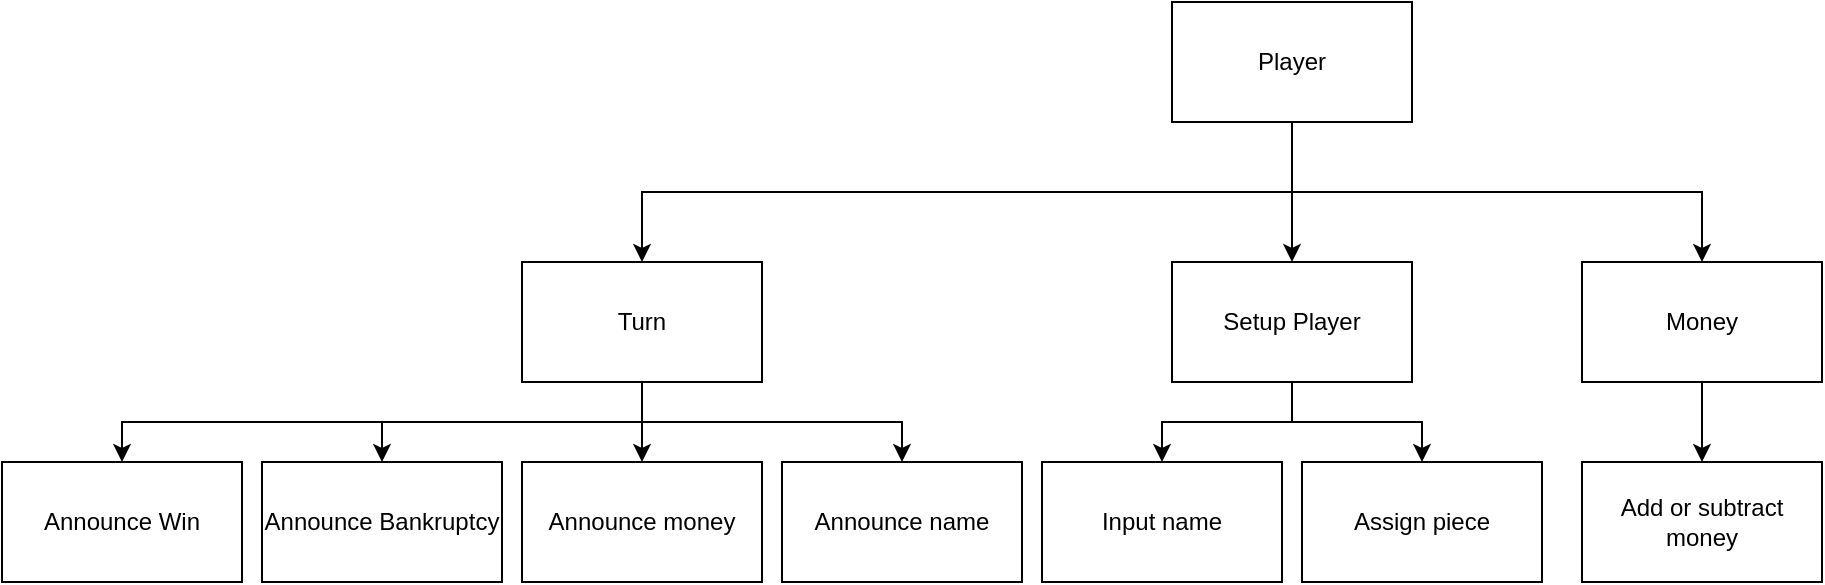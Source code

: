 <mxfile version="27.0.4">
  <diagram name="Page-1" id="nDApOtObP3FXx8HXPIHz">
    <mxGraphModel dx="2138" dy="744" grid="1" gridSize="10" guides="1" tooltips="1" connect="1" arrows="1" fold="1" page="1" pageScale="1" pageWidth="1169" pageHeight="827" math="0" shadow="0">
      <root>
        <mxCell id="0" />
        <mxCell id="1" parent="0" />
        <mxCell id="t4Twzz2cDv3gYWtZwyis-13" style="edgeStyle=orthogonalEdgeStyle;rounded=0;orthogonalLoop=1;jettySize=auto;html=1;exitX=0.5;exitY=1;exitDx=0;exitDy=0;entryX=0.5;entryY=0;entryDx=0;entryDy=0;" parent="1" source="t4Twzz2cDv3gYWtZwyis-1" target="t4Twzz2cDv3gYWtZwyis-7" edge="1">
          <mxGeometry relative="1" as="geometry" />
        </mxCell>
        <mxCell id="t4Twzz2cDv3gYWtZwyis-18" style="edgeStyle=orthogonalEdgeStyle;rounded=0;orthogonalLoop=1;jettySize=auto;html=1;exitX=0.5;exitY=1;exitDx=0;exitDy=0;entryX=0.5;entryY=0;entryDx=0;entryDy=0;" parent="1" source="t4Twzz2cDv3gYWtZwyis-1" target="t4Twzz2cDv3gYWtZwyis-17" edge="1">
          <mxGeometry relative="1" as="geometry" />
        </mxCell>
        <mxCell id="t4Twzz2cDv3gYWtZwyis-1" value="Player" style="rounded=0;whiteSpace=wrap;html=1;" parent="1" vertex="1">
          <mxGeometry x="435" y="150" width="120" height="60" as="geometry" />
        </mxCell>
        <mxCell id="t4Twzz2cDv3gYWtZwyis-3" value="" style="endArrow=classic;html=1;rounded=0;exitX=0.5;exitY=1;exitDx=0;exitDy=0;" parent="1" source="t4Twzz2cDv3gYWtZwyis-1" edge="1">
          <mxGeometry width="50" height="50" relative="1" as="geometry">
            <mxPoint x="470" y="470" as="sourcePoint" />
            <mxPoint x="495" y="280" as="targetPoint" />
          </mxGeometry>
        </mxCell>
        <mxCell id="t4Twzz2cDv3gYWtZwyis-4" value="Input name" style="rounded=0;whiteSpace=wrap;html=1;" parent="1" vertex="1">
          <mxGeometry x="370" y="380" width="120" height="60" as="geometry" />
        </mxCell>
        <mxCell id="t4Twzz2cDv3gYWtZwyis-6" value="Assign piece" style="rounded=0;whiteSpace=wrap;html=1;" parent="1" vertex="1">
          <mxGeometry x="500" y="380" width="120" height="60" as="geometry" />
        </mxCell>
        <mxCell id="t4Twzz2cDv3gYWtZwyis-15" style="edgeStyle=orthogonalEdgeStyle;rounded=0;orthogonalLoop=1;jettySize=auto;html=1;exitX=0.5;exitY=1;exitDx=0;exitDy=0;entryX=0.5;entryY=0;entryDx=0;entryDy=0;" parent="1" source="t4Twzz2cDv3gYWtZwyis-7" target="t4Twzz2cDv3gYWtZwyis-14" edge="1">
          <mxGeometry relative="1" as="geometry" />
        </mxCell>
        <mxCell id="t4Twzz2cDv3gYWtZwyis-23" style="edgeStyle=orthogonalEdgeStyle;rounded=0;orthogonalLoop=1;jettySize=auto;html=1;exitX=0.5;exitY=1;exitDx=0;exitDy=0;entryX=0.5;entryY=0;entryDx=0;entryDy=0;" parent="1" source="t4Twzz2cDv3gYWtZwyis-7" target="t4Twzz2cDv3gYWtZwyis-16" edge="1">
          <mxGeometry relative="1" as="geometry" />
        </mxCell>
        <mxCell id="h22aEdAu0q3FWgpVIQ_W-3" style="edgeStyle=orthogonalEdgeStyle;rounded=0;orthogonalLoop=1;jettySize=auto;html=1;exitX=0.5;exitY=1;exitDx=0;exitDy=0;entryX=0.5;entryY=0;entryDx=0;entryDy=0;" edge="1" parent="1" source="t4Twzz2cDv3gYWtZwyis-7" target="h22aEdAu0q3FWgpVIQ_W-1">
          <mxGeometry relative="1" as="geometry" />
        </mxCell>
        <mxCell id="h22aEdAu0q3FWgpVIQ_W-4" style="edgeStyle=orthogonalEdgeStyle;rounded=0;orthogonalLoop=1;jettySize=auto;html=1;exitX=0.5;exitY=1;exitDx=0;exitDy=0;entryX=0.5;entryY=0;entryDx=0;entryDy=0;" edge="1" parent="1" source="t4Twzz2cDv3gYWtZwyis-7" target="h22aEdAu0q3FWgpVIQ_W-2">
          <mxGeometry relative="1" as="geometry" />
        </mxCell>
        <mxCell id="t4Twzz2cDv3gYWtZwyis-7" value="Turn" style="rounded=0;whiteSpace=wrap;html=1;" parent="1" vertex="1">
          <mxGeometry x="110" y="280" width="120" height="60" as="geometry" />
        </mxCell>
        <mxCell id="t4Twzz2cDv3gYWtZwyis-11" style="edgeStyle=orthogonalEdgeStyle;rounded=0;orthogonalLoop=1;jettySize=auto;html=1;exitX=0.5;exitY=1;exitDx=0;exitDy=0;" parent="1" source="t4Twzz2cDv3gYWtZwyis-8" target="t4Twzz2cDv3gYWtZwyis-6" edge="1">
          <mxGeometry relative="1" as="geometry" />
        </mxCell>
        <mxCell id="t4Twzz2cDv3gYWtZwyis-12" style="edgeStyle=orthogonalEdgeStyle;rounded=0;orthogonalLoop=1;jettySize=auto;html=1;exitX=0.5;exitY=1;exitDx=0;exitDy=0;entryX=0.5;entryY=0;entryDx=0;entryDy=0;" parent="1" source="t4Twzz2cDv3gYWtZwyis-8" target="t4Twzz2cDv3gYWtZwyis-4" edge="1">
          <mxGeometry relative="1" as="geometry" />
        </mxCell>
        <mxCell id="t4Twzz2cDv3gYWtZwyis-8" value="Setup Player" style="rounded=0;whiteSpace=wrap;html=1;" parent="1" vertex="1">
          <mxGeometry x="435" y="280" width="120" height="60" as="geometry" />
        </mxCell>
        <mxCell id="t4Twzz2cDv3gYWtZwyis-14" value="Announce money" style="rounded=0;whiteSpace=wrap;html=1;" parent="1" vertex="1">
          <mxGeometry x="110" y="380" width="120" height="60" as="geometry" />
        </mxCell>
        <mxCell id="t4Twzz2cDv3gYWtZwyis-16" value="Announce name" style="rounded=0;whiteSpace=wrap;html=1;" parent="1" vertex="1">
          <mxGeometry x="240" y="380" width="120" height="60" as="geometry" />
        </mxCell>
        <mxCell id="t4Twzz2cDv3gYWtZwyis-19" style="edgeStyle=orthogonalEdgeStyle;rounded=0;orthogonalLoop=1;jettySize=auto;html=1;exitX=0.5;exitY=1;exitDx=0;exitDy=0;entryX=0.5;entryY=0;entryDx=0;entryDy=0;" parent="1" source="t4Twzz2cDv3gYWtZwyis-17" target="t4Twzz2cDv3gYWtZwyis-20" edge="1">
          <mxGeometry relative="1" as="geometry">
            <mxPoint x="630" y="380" as="targetPoint" />
          </mxGeometry>
        </mxCell>
        <mxCell id="t4Twzz2cDv3gYWtZwyis-17" value="Money" style="rounded=0;whiteSpace=wrap;html=1;" parent="1" vertex="1">
          <mxGeometry x="640" y="280" width="120" height="60" as="geometry" />
        </mxCell>
        <mxCell id="t4Twzz2cDv3gYWtZwyis-20" value="Add or subtract money" style="rounded=0;whiteSpace=wrap;html=1;" parent="1" vertex="1">
          <mxGeometry x="640" y="380" width="120" height="60" as="geometry" />
        </mxCell>
        <mxCell id="h22aEdAu0q3FWgpVIQ_W-1" value="Announce Ban&lt;span style=&quot;color: rgba(0, 0, 0, 0); font-family: monospace; font-size: 0px; text-align: start; text-wrap-mode: nowrap;&quot;&gt;%3CmxGraphModel%3E%3Croot%3E%3CmxCell%20id%3D%220%22%2F%3E%3CmxCell%20id%3D%221%22%20parent%3D%220%22%2F%3E%3CmxCell%20id%3D%222%22%20value%3D%22Money%22%20style%3D%22rounded%3D0%3BwhiteSpace%3Dwrap%3Bhtml%3D1%3B%22%20vertex%3D%221%22%20parent%3D%221%22%3E%3CmxGeometry%20x%3D%22640%22%20y%3D%22280%22%20width%3D%22120%22%20height%3D%2260%22%20as%3D%22geometry%22%2F%3E%3C%2FmxCell%3E%3C%2Froot%3E%3C%2FmxGraphModel%3E&lt;/span&gt;kruptcy&lt;span style=&quot;color: rgba(0, 0, 0, 0); font-family: monospace; font-size: 0px; text-align: start; text-wrap-mode: nowrap;&quot;&gt;%3CmxGraphModel%3E%3Croot%3E%3CmxCell%20id%3D%220%22%2F%3E%3CmxCell%20id%3D%221%22%20parent%3D%220%22%2F%3E%3CmxCell%20id%3D%222%22%20value%3D%22Money%22%20style%3D%22rounded%3D0%3BwhiteSpace%3Dwrap%3Bhtml%3D1%3B%22%20vertex%3D%221%22%20parent%3D%221%22%3E%3CmxGeometry%20x%3D%22640%22%20y%3D%22280%22%20width%3D%22120%22%20height%3D%2260%22%20as%3D%22geometry%22%2F%3E%3C%2FmxCell%3E%3C%2Froot%3E%3C%2FmxGraphModel%3E&lt;/span&gt;" style="rounded=0;whiteSpace=wrap;html=1;" vertex="1" parent="1">
          <mxGeometry x="-20" y="380" width="120" height="60" as="geometry" />
        </mxCell>
        <mxCell id="h22aEdAu0q3FWgpVIQ_W-2" value="Announce Win&lt;span style=&quot;color: rgba(0, 0, 0, 0); font-family: monospace; font-size: 0px; text-align: start; text-wrap-mode: nowrap;&quot;&gt;%3CmxGraphModel%3E%3Croot%3E%3CmxCell%20id%3D%220%22%2F%3E%3CmxCell%20id%3D%221%22%20parent%3D%220%22%2F%3E%3CmxCell%20id%3D%222%22%20value%3D%22Money%22%20style%3D%22rounded%3D0%3BwhiteSpace%3Dwrap%3Bhtml%3D1%3B%22%20vertex%3D%221%22%20parent%3D%221%22%3E%3CmxGeometry%20x%3D%22640%22%20y%3D%22280%22%20width%3D%22120%22%20height%3D%2260%22%20as%3D%22geometry%22%2F%3E%3C%2FmxCell%3E%3C%2Froot%3E%3C%2FmxGraphModel%3E&lt;/span&gt;" style="rounded=0;whiteSpace=wrap;html=1;" vertex="1" parent="1">
          <mxGeometry x="-150" y="380" width="120" height="60" as="geometry" />
        </mxCell>
      </root>
    </mxGraphModel>
  </diagram>
</mxfile>
